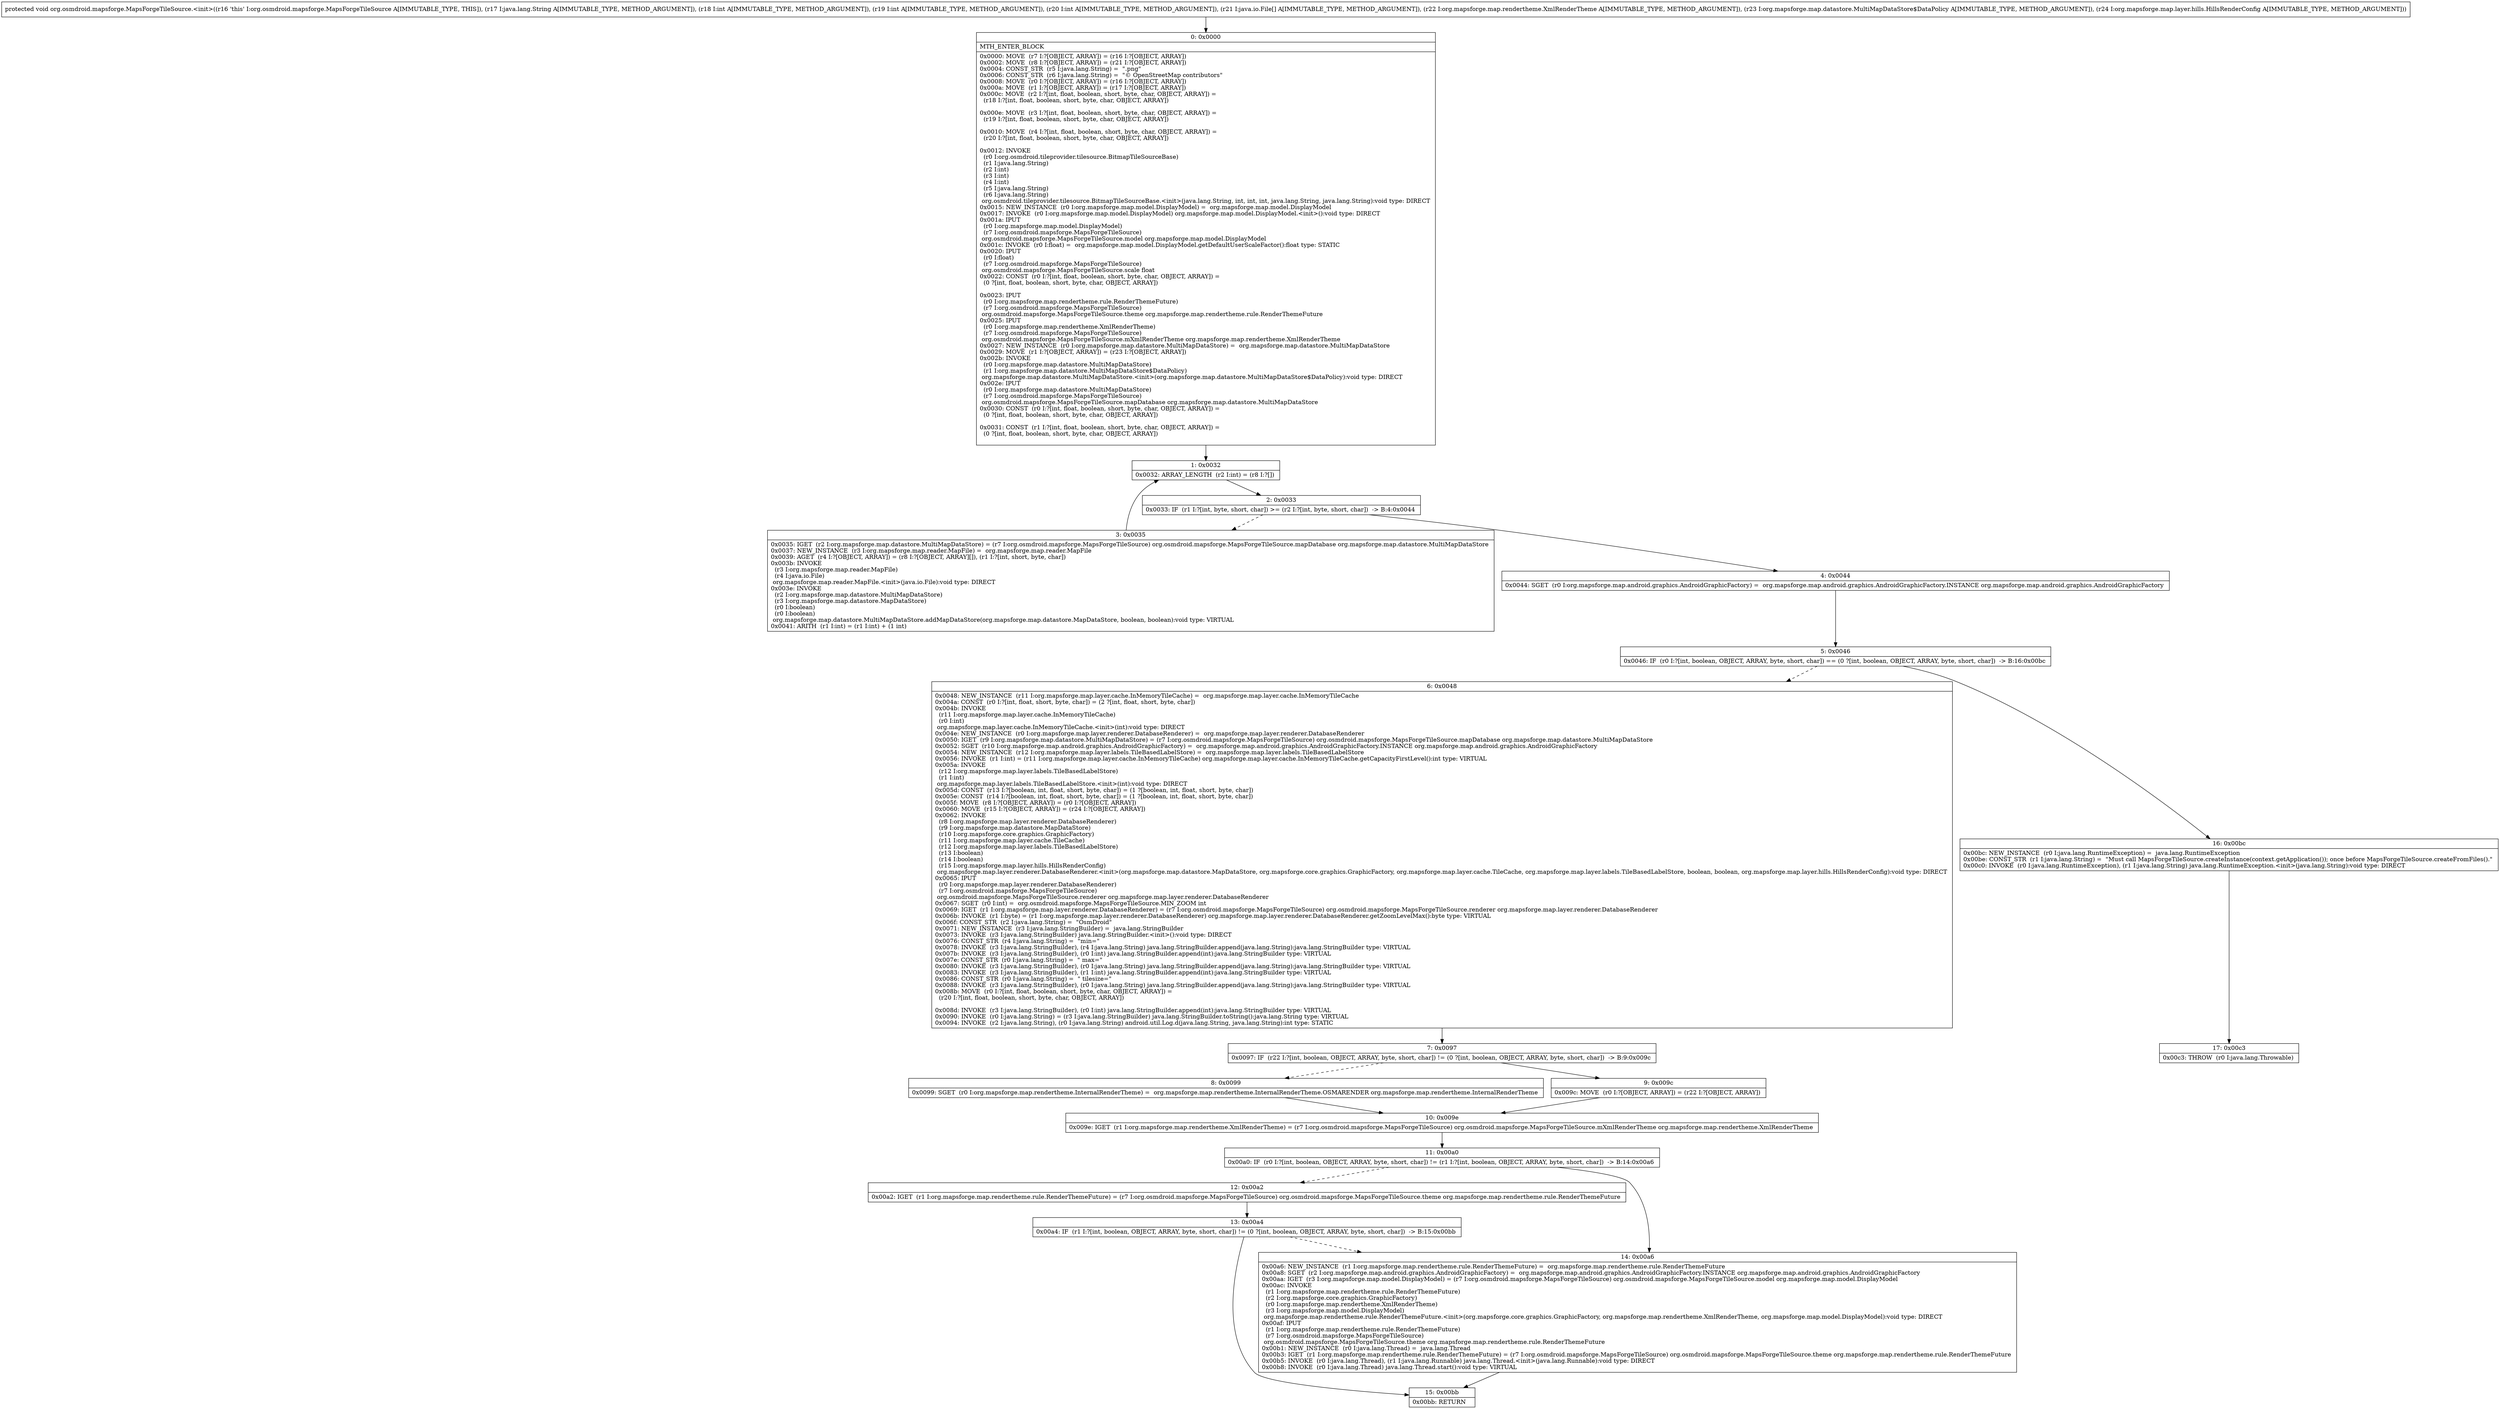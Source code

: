 digraph "CFG fororg.osmdroid.mapsforge.MapsForgeTileSource.\<init\>(Ljava\/lang\/String;III[Ljava\/io\/File;Lorg\/mapsforge\/map\/rendertheme\/XmlRenderTheme;Lorg\/mapsforge\/map\/datastore\/MultiMapDataStore$DataPolicy;Lorg\/mapsforge\/map\/layer\/hills\/HillsRenderConfig;)V" {
Node_0 [shape=record,label="{0\:\ 0x0000|MTH_ENTER_BLOCK\l|0x0000: MOVE  (r7 I:?[OBJECT, ARRAY]) = (r16 I:?[OBJECT, ARRAY]) \l0x0002: MOVE  (r8 I:?[OBJECT, ARRAY]) = (r21 I:?[OBJECT, ARRAY]) \l0x0004: CONST_STR  (r5 I:java.lang.String) =  \".png\" \l0x0006: CONST_STR  (r6 I:java.lang.String) =  \"© OpenStreetMap contributors\" \l0x0008: MOVE  (r0 I:?[OBJECT, ARRAY]) = (r16 I:?[OBJECT, ARRAY]) \l0x000a: MOVE  (r1 I:?[OBJECT, ARRAY]) = (r17 I:?[OBJECT, ARRAY]) \l0x000c: MOVE  (r2 I:?[int, float, boolean, short, byte, char, OBJECT, ARRAY]) = \l  (r18 I:?[int, float, boolean, short, byte, char, OBJECT, ARRAY])\l \l0x000e: MOVE  (r3 I:?[int, float, boolean, short, byte, char, OBJECT, ARRAY]) = \l  (r19 I:?[int, float, boolean, short, byte, char, OBJECT, ARRAY])\l \l0x0010: MOVE  (r4 I:?[int, float, boolean, short, byte, char, OBJECT, ARRAY]) = \l  (r20 I:?[int, float, boolean, short, byte, char, OBJECT, ARRAY])\l \l0x0012: INVOKE  \l  (r0 I:org.osmdroid.tileprovider.tilesource.BitmapTileSourceBase)\l  (r1 I:java.lang.String)\l  (r2 I:int)\l  (r3 I:int)\l  (r4 I:int)\l  (r5 I:java.lang.String)\l  (r6 I:java.lang.String)\l org.osmdroid.tileprovider.tilesource.BitmapTileSourceBase.\<init\>(java.lang.String, int, int, int, java.lang.String, java.lang.String):void type: DIRECT \l0x0015: NEW_INSTANCE  (r0 I:org.mapsforge.map.model.DisplayModel) =  org.mapsforge.map.model.DisplayModel \l0x0017: INVOKE  (r0 I:org.mapsforge.map.model.DisplayModel) org.mapsforge.map.model.DisplayModel.\<init\>():void type: DIRECT \l0x001a: IPUT  \l  (r0 I:org.mapsforge.map.model.DisplayModel)\l  (r7 I:org.osmdroid.mapsforge.MapsForgeTileSource)\l org.osmdroid.mapsforge.MapsForgeTileSource.model org.mapsforge.map.model.DisplayModel \l0x001c: INVOKE  (r0 I:float) =  org.mapsforge.map.model.DisplayModel.getDefaultUserScaleFactor():float type: STATIC \l0x0020: IPUT  \l  (r0 I:float)\l  (r7 I:org.osmdroid.mapsforge.MapsForgeTileSource)\l org.osmdroid.mapsforge.MapsForgeTileSource.scale float \l0x0022: CONST  (r0 I:?[int, float, boolean, short, byte, char, OBJECT, ARRAY]) = \l  (0 ?[int, float, boolean, short, byte, char, OBJECT, ARRAY])\l \l0x0023: IPUT  \l  (r0 I:org.mapsforge.map.rendertheme.rule.RenderThemeFuture)\l  (r7 I:org.osmdroid.mapsforge.MapsForgeTileSource)\l org.osmdroid.mapsforge.MapsForgeTileSource.theme org.mapsforge.map.rendertheme.rule.RenderThemeFuture \l0x0025: IPUT  \l  (r0 I:org.mapsforge.map.rendertheme.XmlRenderTheme)\l  (r7 I:org.osmdroid.mapsforge.MapsForgeTileSource)\l org.osmdroid.mapsforge.MapsForgeTileSource.mXmlRenderTheme org.mapsforge.map.rendertheme.XmlRenderTheme \l0x0027: NEW_INSTANCE  (r0 I:org.mapsforge.map.datastore.MultiMapDataStore) =  org.mapsforge.map.datastore.MultiMapDataStore \l0x0029: MOVE  (r1 I:?[OBJECT, ARRAY]) = (r23 I:?[OBJECT, ARRAY]) \l0x002b: INVOKE  \l  (r0 I:org.mapsforge.map.datastore.MultiMapDataStore)\l  (r1 I:org.mapsforge.map.datastore.MultiMapDataStore$DataPolicy)\l org.mapsforge.map.datastore.MultiMapDataStore.\<init\>(org.mapsforge.map.datastore.MultiMapDataStore$DataPolicy):void type: DIRECT \l0x002e: IPUT  \l  (r0 I:org.mapsforge.map.datastore.MultiMapDataStore)\l  (r7 I:org.osmdroid.mapsforge.MapsForgeTileSource)\l org.osmdroid.mapsforge.MapsForgeTileSource.mapDatabase org.mapsforge.map.datastore.MultiMapDataStore \l0x0030: CONST  (r0 I:?[int, float, boolean, short, byte, char, OBJECT, ARRAY]) = \l  (0 ?[int, float, boolean, short, byte, char, OBJECT, ARRAY])\l \l0x0031: CONST  (r1 I:?[int, float, boolean, short, byte, char, OBJECT, ARRAY]) = \l  (0 ?[int, float, boolean, short, byte, char, OBJECT, ARRAY])\l \l}"];
Node_1 [shape=record,label="{1\:\ 0x0032|0x0032: ARRAY_LENGTH  (r2 I:int) = (r8 I:?[]) \l}"];
Node_2 [shape=record,label="{2\:\ 0x0033|0x0033: IF  (r1 I:?[int, byte, short, char]) \>= (r2 I:?[int, byte, short, char])  \-\> B:4:0x0044 \l}"];
Node_3 [shape=record,label="{3\:\ 0x0035|0x0035: IGET  (r2 I:org.mapsforge.map.datastore.MultiMapDataStore) = (r7 I:org.osmdroid.mapsforge.MapsForgeTileSource) org.osmdroid.mapsforge.MapsForgeTileSource.mapDatabase org.mapsforge.map.datastore.MultiMapDataStore \l0x0037: NEW_INSTANCE  (r3 I:org.mapsforge.map.reader.MapFile) =  org.mapsforge.map.reader.MapFile \l0x0039: AGET  (r4 I:?[OBJECT, ARRAY]) = (r8 I:?[OBJECT, ARRAY][]), (r1 I:?[int, short, byte, char]) \l0x003b: INVOKE  \l  (r3 I:org.mapsforge.map.reader.MapFile)\l  (r4 I:java.io.File)\l org.mapsforge.map.reader.MapFile.\<init\>(java.io.File):void type: DIRECT \l0x003e: INVOKE  \l  (r2 I:org.mapsforge.map.datastore.MultiMapDataStore)\l  (r3 I:org.mapsforge.map.datastore.MapDataStore)\l  (r0 I:boolean)\l  (r0 I:boolean)\l org.mapsforge.map.datastore.MultiMapDataStore.addMapDataStore(org.mapsforge.map.datastore.MapDataStore, boolean, boolean):void type: VIRTUAL \l0x0041: ARITH  (r1 I:int) = (r1 I:int) + (1 int) \l}"];
Node_4 [shape=record,label="{4\:\ 0x0044|0x0044: SGET  (r0 I:org.mapsforge.map.android.graphics.AndroidGraphicFactory) =  org.mapsforge.map.android.graphics.AndroidGraphicFactory.INSTANCE org.mapsforge.map.android.graphics.AndroidGraphicFactory \l}"];
Node_5 [shape=record,label="{5\:\ 0x0046|0x0046: IF  (r0 I:?[int, boolean, OBJECT, ARRAY, byte, short, char]) == (0 ?[int, boolean, OBJECT, ARRAY, byte, short, char])  \-\> B:16:0x00bc \l}"];
Node_6 [shape=record,label="{6\:\ 0x0048|0x0048: NEW_INSTANCE  (r11 I:org.mapsforge.map.layer.cache.InMemoryTileCache) =  org.mapsforge.map.layer.cache.InMemoryTileCache \l0x004a: CONST  (r0 I:?[int, float, short, byte, char]) = (2 ?[int, float, short, byte, char]) \l0x004b: INVOKE  \l  (r11 I:org.mapsforge.map.layer.cache.InMemoryTileCache)\l  (r0 I:int)\l org.mapsforge.map.layer.cache.InMemoryTileCache.\<init\>(int):void type: DIRECT \l0x004e: NEW_INSTANCE  (r0 I:org.mapsforge.map.layer.renderer.DatabaseRenderer) =  org.mapsforge.map.layer.renderer.DatabaseRenderer \l0x0050: IGET  (r9 I:org.mapsforge.map.datastore.MultiMapDataStore) = (r7 I:org.osmdroid.mapsforge.MapsForgeTileSource) org.osmdroid.mapsforge.MapsForgeTileSource.mapDatabase org.mapsforge.map.datastore.MultiMapDataStore \l0x0052: SGET  (r10 I:org.mapsforge.map.android.graphics.AndroidGraphicFactory) =  org.mapsforge.map.android.graphics.AndroidGraphicFactory.INSTANCE org.mapsforge.map.android.graphics.AndroidGraphicFactory \l0x0054: NEW_INSTANCE  (r12 I:org.mapsforge.map.layer.labels.TileBasedLabelStore) =  org.mapsforge.map.layer.labels.TileBasedLabelStore \l0x0056: INVOKE  (r1 I:int) = (r11 I:org.mapsforge.map.layer.cache.InMemoryTileCache) org.mapsforge.map.layer.cache.InMemoryTileCache.getCapacityFirstLevel():int type: VIRTUAL \l0x005a: INVOKE  \l  (r12 I:org.mapsforge.map.layer.labels.TileBasedLabelStore)\l  (r1 I:int)\l org.mapsforge.map.layer.labels.TileBasedLabelStore.\<init\>(int):void type: DIRECT \l0x005d: CONST  (r13 I:?[boolean, int, float, short, byte, char]) = (1 ?[boolean, int, float, short, byte, char]) \l0x005e: CONST  (r14 I:?[boolean, int, float, short, byte, char]) = (1 ?[boolean, int, float, short, byte, char]) \l0x005f: MOVE  (r8 I:?[OBJECT, ARRAY]) = (r0 I:?[OBJECT, ARRAY]) \l0x0060: MOVE  (r15 I:?[OBJECT, ARRAY]) = (r24 I:?[OBJECT, ARRAY]) \l0x0062: INVOKE  \l  (r8 I:org.mapsforge.map.layer.renderer.DatabaseRenderer)\l  (r9 I:org.mapsforge.map.datastore.MapDataStore)\l  (r10 I:org.mapsforge.core.graphics.GraphicFactory)\l  (r11 I:org.mapsforge.map.layer.cache.TileCache)\l  (r12 I:org.mapsforge.map.layer.labels.TileBasedLabelStore)\l  (r13 I:boolean)\l  (r14 I:boolean)\l  (r15 I:org.mapsforge.map.layer.hills.HillsRenderConfig)\l org.mapsforge.map.layer.renderer.DatabaseRenderer.\<init\>(org.mapsforge.map.datastore.MapDataStore, org.mapsforge.core.graphics.GraphicFactory, org.mapsforge.map.layer.cache.TileCache, org.mapsforge.map.layer.labels.TileBasedLabelStore, boolean, boolean, org.mapsforge.map.layer.hills.HillsRenderConfig):void type: DIRECT \l0x0065: IPUT  \l  (r0 I:org.mapsforge.map.layer.renderer.DatabaseRenderer)\l  (r7 I:org.osmdroid.mapsforge.MapsForgeTileSource)\l org.osmdroid.mapsforge.MapsForgeTileSource.renderer org.mapsforge.map.layer.renderer.DatabaseRenderer \l0x0067: SGET  (r0 I:int) =  org.osmdroid.mapsforge.MapsForgeTileSource.MIN_ZOOM int \l0x0069: IGET  (r1 I:org.mapsforge.map.layer.renderer.DatabaseRenderer) = (r7 I:org.osmdroid.mapsforge.MapsForgeTileSource) org.osmdroid.mapsforge.MapsForgeTileSource.renderer org.mapsforge.map.layer.renderer.DatabaseRenderer \l0x006b: INVOKE  (r1 I:byte) = (r1 I:org.mapsforge.map.layer.renderer.DatabaseRenderer) org.mapsforge.map.layer.renderer.DatabaseRenderer.getZoomLevelMax():byte type: VIRTUAL \l0x006f: CONST_STR  (r2 I:java.lang.String) =  \"OsmDroid\" \l0x0071: NEW_INSTANCE  (r3 I:java.lang.StringBuilder) =  java.lang.StringBuilder \l0x0073: INVOKE  (r3 I:java.lang.StringBuilder) java.lang.StringBuilder.\<init\>():void type: DIRECT \l0x0076: CONST_STR  (r4 I:java.lang.String) =  \"min=\" \l0x0078: INVOKE  (r3 I:java.lang.StringBuilder), (r4 I:java.lang.String) java.lang.StringBuilder.append(java.lang.String):java.lang.StringBuilder type: VIRTUAL \l0x007b: INVOKE  (r3 I:java.lang.StringBuilder), (r0 I:int) java.lang.StringBuilder.append(int):java.lang.StringBuilder type: VIRTUAL \l0x007e: CONST_STR  (r0 I:java.lang.String) =  \" max=\" \l0x0080: INVOKE  (r3 I:java.lang.StringBuilder), (r0 I:java.lang.String) java.lang.StringBuilder.append(java.lang.String):java.lang.StringBuilder type: VIRTUAL \l0x0083: INVOKE  (r3 I:java.lang.StringBuilder), (r1 I:int) java.lang.StringBuilder.append(int):java.lang.StringBuilder type: VIRTUAL \l0x0086: CONST_STR  (r0 I:java.lang.String) =  \" tilesize=\" \l0x0088: INVOKE  (r3 I:java.lang.StringBuilder), (r0 I:java.lang.String) java.lang.StringBuilder.append(java.lang.String):java.lang.StringBuilder type: VIRTUAL \l0x008b: MOVE  (r0 I:?[int, float, boolean, short, byte, char, OBJECT, ARRAY]) = \l  (r20 I:?[int, float, boolean, short, byte, char, OBJECT, ARRAY])\l \l0x008d: INVOKE  (r3 I:java.lang.StringBuilder), (r0 I:int) java.lang.StringBuilder.append(int):java.lang.StringBuilder type: VIRTUAL \l0x0090: INVOKE  (r0 I:java.lang.String) = (r3 I:java.lang.StringBuilder) java.lang.StringBuilder.toString():java.lang.String type: VIRTUAL \l0x0094: INVOKE  (r2 I:java.lang.String), (r0 I:java.lang.String) android.util.Log.d(java.lang.String, java.lang.String):int type: STATIC \l}"];
Node_7 [shape=record,label="{7\:\ 0x0097|0x0097: IF  (r22 I:?[int, boolean, OBJECT, ARRAY, byte, short, char]) != (0 ?[int, boolean, OBJECT, ARRAY, byte, short, char])  \-\> B:9:0x009c \l}"];
Node_8 [shape=record,label="{8\:\ 0x0099|0x0099: SGET  (r0 I:org.mapsforge.map.rendertheme.InternalRenderTheme) =  org.mapsforge.map.rendertheme.InternalRenderTheme.OSMARENDER org.mapsforge.map.rendertheme.InternalRenderTheme \l}"];
Node_9 [shape=record,label="{9\:\ 0x009c|0x009c: MOVE  (r0 I:?[OBJECT, ARRAY]) = (r22 I:?[OBJECT, ARRAY]) \l}"];
Node_10 [shape=record,label="{10\:\ 0x009e|0x009e: IGET  (r1 I:org.mapsforge.map.rendertheme.XmlRenderTheme) = (r7 I:org.osmdroid.mapsforge.MapsForgeTileSource) org.osmdroid.mapsforge.MapsForgeTileSource.mXmlRenderTheme org.mapsforge.map.rendertheme.XmlRenderTheme \l}"];
Node_11 [shape=record,label="{11\:\ 0x00a0|0x00a0: IF  (r0 I:?[int, boolean, OBJECT, ARRAY, byte, short, char]) != (r1 I:?[int, boolean, OBJECT, ARRAY, byte, short, char])  \-\> B:14:0x00a6 \l}"];
Node_12 [shape=record,label="{12\:\ 0x00a2|0x00a2: IGET  (r1 I:org.mapsforge.map.rendertheme.rule.RenderThemeFuture) = (r7 I:org.osmdroid.mapsforge.MapsForgeTileSource) org.osmdroid.mapsforge.MapsForgeTileSource.theme org.mapsforge.map.rendertheme.rule.RenderThemeFuture \l}"];
Node_13 [shape=record,label="{13\:\ 0x00a4|0x00a4: IF  (r1 I:?[int, boolean, OBJECT, ARRAY, byte, short, char]) != (0 ?[int, boolean, OBJECT, ARRAY, byte, short, char])  \-\> B:15:0x00bb \l}"];
Node_14 [shape=record,label="{14\:\ 0x00a6|0x00a6: NEW_INSTANCE  (r1 I:org.mapsforge.map.rendertheme.rule.RenderThemeFuture) =  org.mapsforge.map.rendertheme.rule.RenderThemeFuture \l0x00a8: SGET  (r2 I:org.mapsforge.map.android.graphics.AndroidGraphicFactory) =  org.mapsforge.map.android.graphics.AndroidGraphicFactory.INSTANCE org.mapsforge.map.android.graphics.AndroidGraphicFactory \l0x00aa: IGET  (r3 I:org.mapsforge.map.model.DisplayModel) = (r7 I:org.osmdroid.mapsforge.MapsForgeTileSource) org.osmdroid.mapsforge.MapsForgeTileSource.model org.mapsforge.map.model.DisplayModel \l0x00ac: INVOKE  \l  (r1 I:org.mapsforge.map.rendertheme.rule.RenderThemeFuture)\l  (r2 I:org.mapsforge.core.graphics.GraphicFactory)\l  (r0 I:org.mapsforge.map.rendertheme.XmlRenderTheme)\l  (r3 I:org.mapsforge.map.model.DisplayModel)\l org.mapsforge.map.rendertheme.rule.RenderThemeFuture.\<init\>(org.mapsforge.core.graphics.GraphicFactory, org.mapsforge.map.rendertheme.XmlRenderTheme, org.mapsforge.map.model.DisplayModel):void type: DIRECT \l0x00af: IPUT  \l  (r1 I:org.mapsforge.map.rendertheme.rule.RenderThemeFuture)\l  (r7 I:org.osmdroid.mapsforge.MapsForgeTileSource)\l org.osmdroid.mapsforge.MapsForgeTileSource.theme org.mapsforge.map.rendertheme.rule.RenderThemeFuture \l0x00b1: NEW_INSTANCE  (r0 I:java.lang.Thread) =  java.lang.Thread \l0x00b3: IGET  (r1 I:org.mapsforge.map.rendertheme.rule.RenderThemeFuture) = (r7 I:org.osmdroid.mapsforge.MapsForgeTileSource) org.osmdroid.mapsforge.MapsForgeTileSource.theme org.mapsforge.map.rendertheme.rule.RenderThemeFuture \l0x00b5: INVOKE  (r0 I:java.lang.Thread), (r1 I:java.lang.Runnable) java.lang.Thread.\<init\>(java.lang.Runnable):void type: DIRECT \l0x00b8: INVOKE  (r0 I:java.lang.Thread) java.lang.Thread.start():void type: VIRTUAL \l}"];
Node_15 [shape=record,label="{15\:\ 0x00bb|0x00bb: RETURN   \l}"];
Node_16 [shape=record,label="{16\:\ 0x00bc|0x00bc: NEW_INSTANCE  (r0 I:java.lang.RuntimeException) =  java.lang.RuntimeException \l0x00be: CONST_STR  (r1 I:java.lang.String) =  \"Must call MapsForgeTileSource.createInstance(context.getApplication()); once before MapsForgeTileSource.createFromFiles().\" \l0x00c0: INVOKE  (r0 I:java.lang.RuntimeException), (r1 I:java.lang.String) java.lang.RuntimeException.\<init\>(java.lang.String):void type: DIRECT \l}"];
Node_17 [shape=record,label="{17\:\ 0x00c3|0x00c3: THROW  (r0 I:java.lang.Throwable) \l}"];
MethodNode[shape=record,label="{protected void org.osmdroid.mapsforge.MapsForgeTileSource.\<init\>((r16 'this' I:org.osmdroid.mapsforge.MapsForgeTileSource A[IMMUTABLE_TYPE, THIS]), (r17 I:java.lang.String A[IMMUTABLE_TYPE, METHOD_ARGUMENT]), (r18 I:int A[IMMUTABLE_TYPE, METHOD_ARGUMENT]), (r19 I:int A[IMMUTABLE_TYPE, METHOD_ARGUMENT]), (r20 I:int A[IMMUTABLE_TYPE, METHOD_ARGUMENT]), (r21 I:java.io.File[] A[IMMUTABLE_TYPE, METHOD_ARGUMENT]), (r22 I:org.mapsforge.map.rendertheme.XmlRenderTheme A[IMMUTABLE_TYPE, METHOD_ARGUMENT]), (r23 I:org.mapsforge.map.datastore.MultiMapDataStore$DataPolicy A[IMMUTABLE_TYPE, METHOD_ARGUMENT]), (r24 I:org.mapsforge.map.layer.hills.HillsRenderConfig A[IMMUTABLE_TYPE, METHOD_ARGUMENT])) }"];
MethodNode -> Node_0;
Node_0 -> Node_1;
Node_1 -> Node_2;
Node_2 -> Node_3[style=dashed];
Node_2 -> Node_4;
Node_3 -> Node_1;
Node_4 -> Node_5;
Node_5 -> Node_6[style=dashed];
Node_5 -> Node_16;
Node_6 -> Node_7;
Node_7 -> Node_8[style=dashed];
Node_7 -> Node_9;
Node_8 -> Node_10;
Node_9 -> Node_10;
Node_10 -> Node_11;
Node_11 -> Node_12[style=dashed];
Node_11 -> Node_14;
Node_12 -> Node_13;
Node_13 -> Node_14[style=dashed];
Node_13 -> Node_15;
Node_14 -> Node_15;
Node_16 -> Node_17;
}

